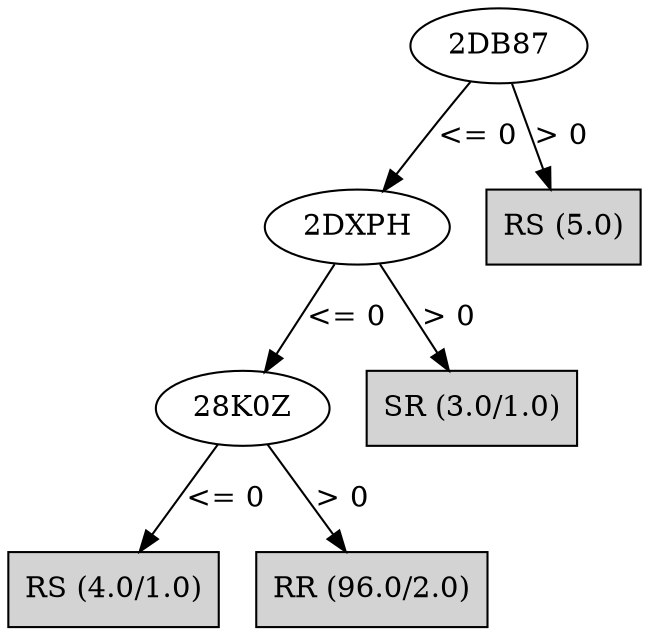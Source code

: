 digraph J48Tree {
N0 [label="2DB87" ]
N0->N1 [label="<= 0"]
N1 [label="2DXPH" ]
N1->N2 [label="<= 0"]
N2 [label="28K0Z" ]
N2->N3 [label="<= 0"]
N3 [label="RS (4.0/1.0)" shape=box style=filled ]
N2->N4 [label="> 0"]
N4 [label="RR (96.0/2.0)" shape=box style=filled ]
N1->N5 [label="> 0"]
N5 [label="SR (3.0/1.0)" shape=box style=filled ]
N0->N6 [label="> 0"]
N6 [label="RS (5.0)" shape=box style=filled ]
}

